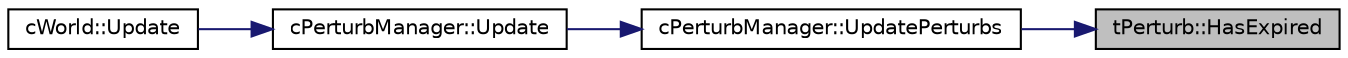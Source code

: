 digraph "tPerturb::HasExpired"
{
 // LATEX_PDF_SIZE
  edge [fontname="Helvetica",fontsize="10",labelfontname="Helvetica",labelfontsize="10"];
  node [fontname="Helvetica",fontsize="10",shape=record];
  rankdir="RL";
  Node1 [label="tPerturb::HasExpired",height=0.2,width=0.4,color="black", fillcolor="grey75", style="filled", fontcolor="black",tooltip=" "];
  Node1 -> Node2 [dir="back",color="midnightblue",fontsize="10",style="solid",fontname="Helvetica"];
  Node2 [label="cPerturbManager::UpdatePerturbs",height=0.2,width=0.4,color="black", fillcolor="white", style="filled",URL="$classc_perturb_manager.html#abf6aeea2e0858cf80cf05c87f7d28baa",tooltip=" "];
  Node2 -> Node3 [dir="back",color="midnightblue",fontsize="10",style="solid",fontname="Helvetica"];
  Node3 [label="cPerturbManager::Update",height=0.2,width=0.4,color="black", fillcolor="white", style="filled",URL="$classc_perturb_manager.html#a8f729afcb450439b34c82a66b7534834",tooltip=" "];
  Node3 -> Node4 [dir="back",color="midnightblue",fontsize="10",style="solid",fontname="Helvetica"];
  Node4 [label="cWorld::Update",height=0.2,width=0.4,color="black", fillcolor="white", style="filled",URL="$classc_world.html#a789620db800a82950b828adb911d9e25",tooltip=" "];
}
